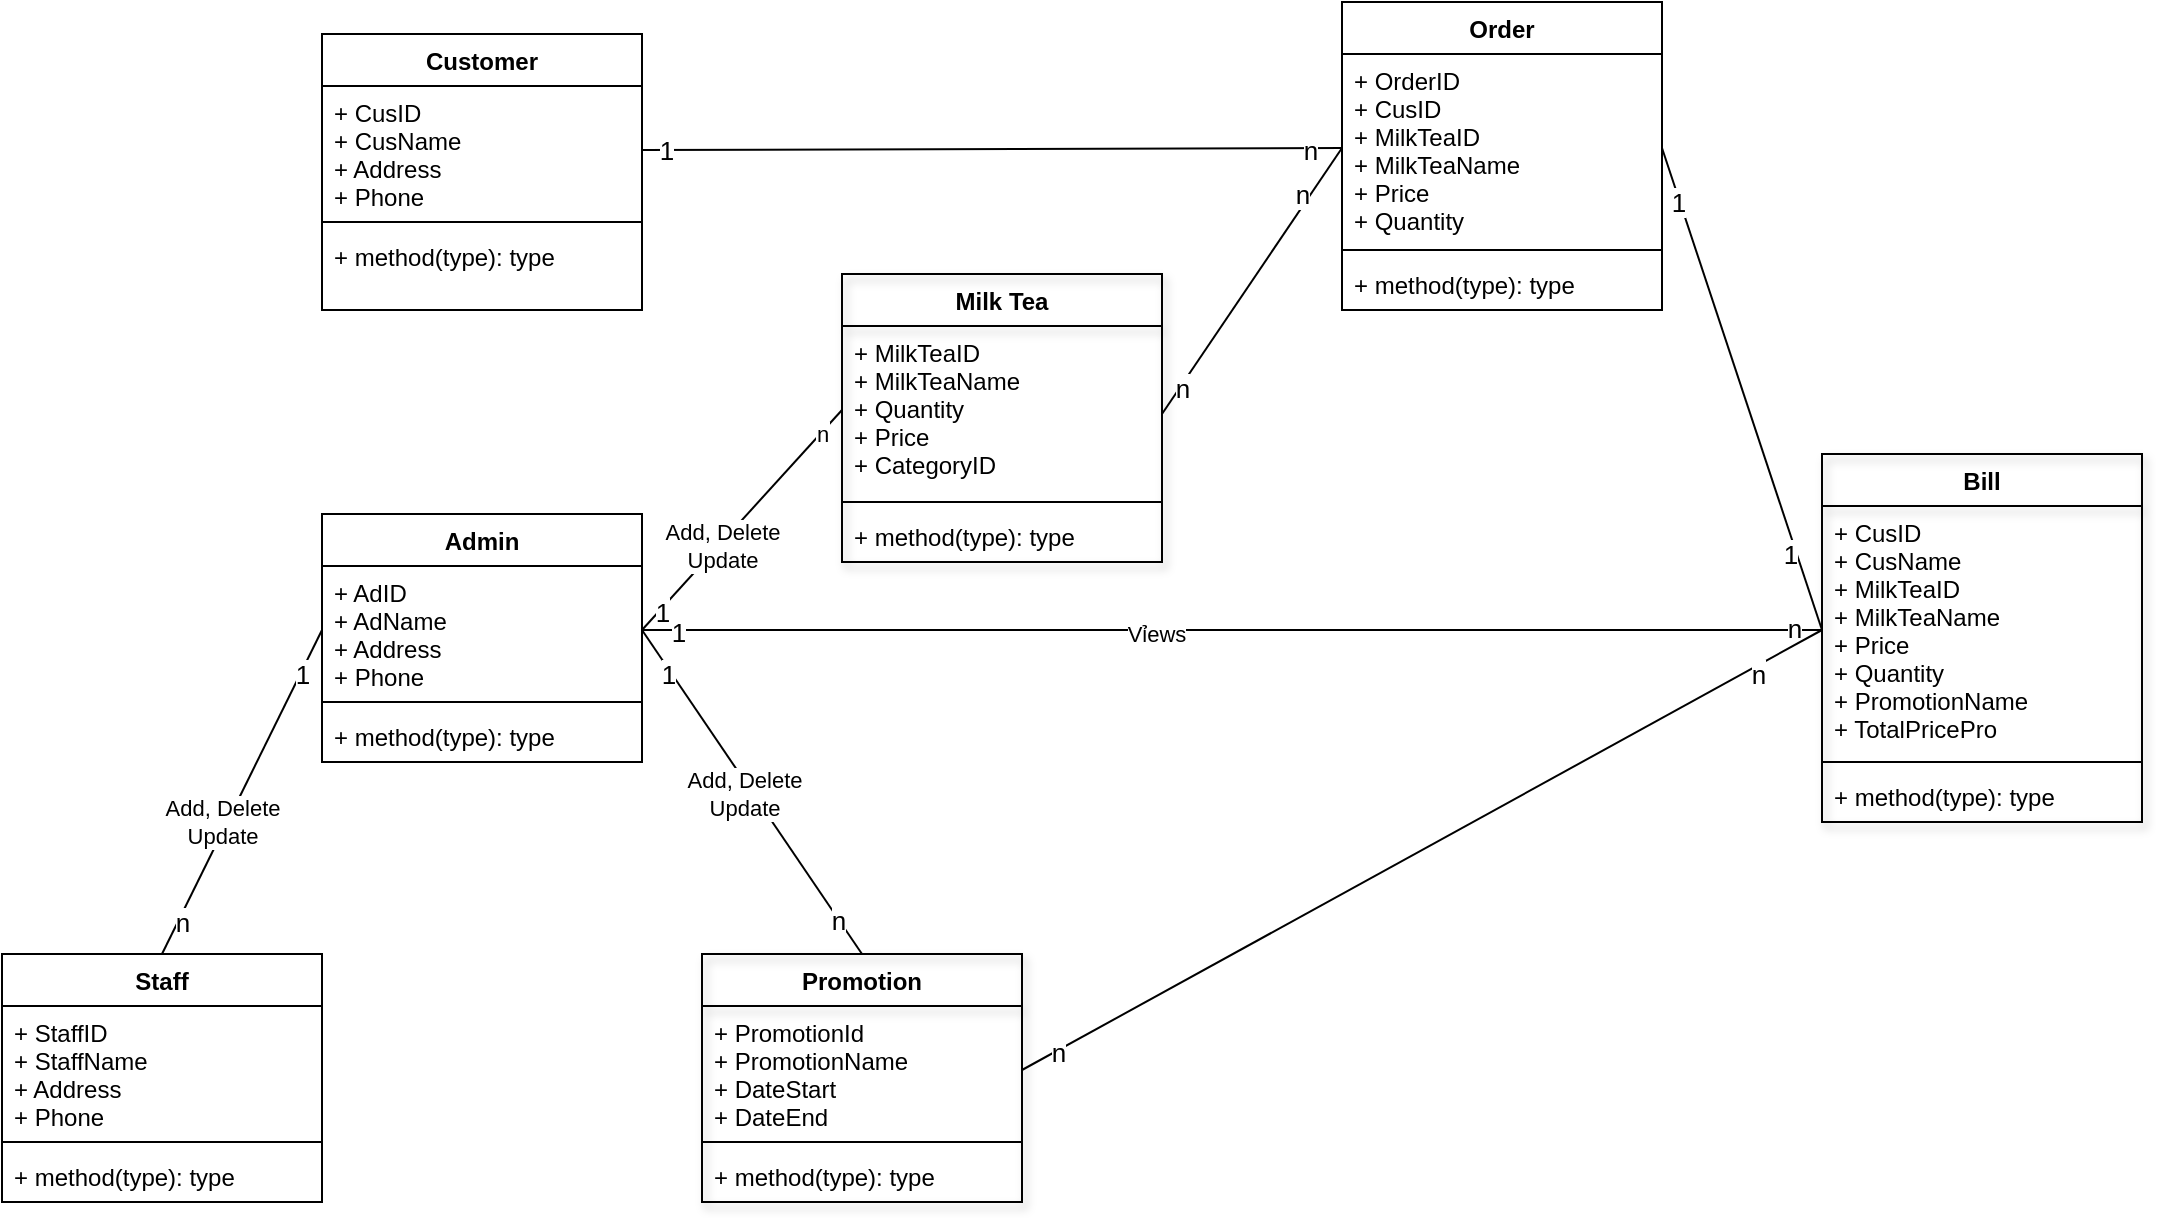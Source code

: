<mxfile version="14.4.8" type="github"><diagram id="Wpg0r3s-uTy8Wgfl4AOv" name="Page-1"><mxGraphModel dx="1422" dy="762" grid="1" gridSize="10" guides="1" tooltips="1" connect="1" arrows="1" fold="1" page="1" pageScale="1" pageWidth="1169" pageHeight="1654" math="0" shadow="0"><root><mxCell id="0"/><mxCell id="1" parent="0"/><mxCell id="pX4LxEEwmOCIOuasd6VW-74" value="Promotion" style="swimlane;fontStyle=1;align=center;verticalAlign=top;childLayout=stackLayout;horizontal=1;startSize=26;horizontalStack=0;resizeParent=1;resizeParentMax=0;resizeLast=0;collapsible=1;marginBottom=0;shadow=1;fillColor=none;" vertex="1" parent="1"><mxGeometry x="370" y="520" width="160" height="124" as="geometry"/></mxCell><mxCell id="pX4LxEEwmOCIOuasd6VW-75" value="+ PromotionId&#10;+ PromotionName&#10;+ DateStart&#10;+ DateEnd" style="text;strokeColor=none;fillColor=none;align=left;verticalAlign=top;spacingLeft=4;spacingRight=4;overflow=hidden;rotatable=0;points=[[0,0.5],[1,0.5]];portConstraint=eastwest;" vertex="1" parent="pX4LxEEwmOCIOuasd6VW-74"><mxGeometry y="26" width="160" height="64" as="geometry"/></mxCell><mxCell id="pX4LxEEwmOCIOuasd6VW-76" value="" style="line;strokeWidth=1;fillColor=none;align=left;verticalAlign=middle;spacingTop=-1;spacingLeft=3;spacingRight=3;rotatable=0;labelPosition=right;points=[];portConstraint=eastwest;" vertex="1" parent="pX4LxEEwmOCIOuasd6VW-74"><mxGeometry y="90" width="160" height="8" as="geometry"/></mxCell><mxCell id="pX4LxEEwmOCIOuasd6VW-77" value="+ method(type): type" style="text;strokeColor=none;fillColor=none;align=left;verticalAlign=top;spacingLeft=4;spacingRight=4;overflow=hidden;rotatable=0;points=[[0,0.5],[1,0.5]];portConstraint=eastwest;" vertex="1" parent="pX4LxEEwmOCIOuasd6VW-74"><mxGeometry y="98" width="160" height="26" as="geometry"/></mxCell><mxCell id="pX4LxEEwmOCIOuasd6VW-21" value="Admin" style="swimlane;fontStyle=1;align=center;verticalAlign=top;childLayout=stackLayout;horizontal=1;startSize=26;horizontalStack=0;resizeParent=1;resizeParentMax=0;resizeLast=0;collapsible=1;marginBottom=0;" vertex="1" parent="1"><mxGeometry x="180" y="300" width="160" height="124" as="geometry"/></mxCell><mxCell id="pX4LxEEwmOCIOuasd6VW-22" value="+ AdID&#10;+ AdName&#10;+ Address&#10;+ Phone" style="text;strokeColor=none;fillColor=none;align=left;verticalAlign=top;spacingLeft=4;spacingRight=4;overflow=hidden;rotatable=0;points=[[0,0.5],[1,0.5]];portConstraint=eastwest;" vertex="1" parent="pX4LxEEwmOCIOuasd6VW-21"><mxGeometry y="26" width="160" height="64" as="geometry"/></mxCell><mxCell id="pX4LxEEwmOCIOuasd6VW-23" value="" style="line;strokeWidth=1;fillColor=none;align=left;verticalAlign=middle;spacingTop=-1;spacingLeft=3;spacingRight=3;rotatable=0;labelPosition=right;points=[];portConstraint=eastwest;" vertex="1" parent="pX4LxEEwmOCIOuasd6VW-21"><mxGeometry y="90" width="160" height="8" as="geometry"/></mxCell><mxCell id="pX4LxEEwmOCIOuasd6VW-24" value="+ method(type): type" style="text;strokeColor=none;fillColor=none;align=left;verticalAlign=top;spacingLeft=4;spacingRight=4;overflow=hidden;rotatable=0;points=[[0,0.5],[1,0.5]];portConstraint=eastwest;" vertex="1" parent="pX4LxEEwmOCIOuasd6VW-21"><mxGeometry y="98" width="160" height="26" as="geometry"/></mxCell><object label="Customer" id="pX4LxEEwmOCIOuasd6VW-25"><mxCell style="swimlane;fontStyle=1;align=center;verticalAlign=top;childLayout=stackLayout;horizontal=1;startSize=26;horizontalStack=0;resizeParent=1;resizeParentMax=0;resizeLast=0;collapsible=1;marginBottom=0;metaEdit=1;" vertex="1" parent="1"><mxGeometry x="180" y="60" width="160" height="138" as="geometry"><mxRectangle x="80" y="60" width="90" height="26" as="alternateBounds"/></mxGeometry></mxCell></object><mxCell id="pX4LxEEwmOCIOuasd6VW-26" value="+ CusID&#10;+ CusName&#10;+ Address&#10;+ Phone" style="text;strokeColor=none;fillColor=none;align=left;verticalAlign=top;spacingLeft=4;spacingRight=4;overflow=hidden;rotatable=0;points=[[0,0.5],[1,0.5]];portConstraint=eastwest;" vertex="1" parent="pX4LxEEwmOCIOuasd6VW-25"><mxGeometry y="26" width="160" height="64" as="geometry"/></mxCell><mxCell id="pX4LxEEwmOCIOuasd6VW-27" value="" style="line;strokeWidth=1;fillColor=none;align=left;verticalAlign=middle;spacingTop=-1;spacingLeft=3;spacingRight=3;rotatable=0;labelPosition=right;points=[];portConstraint=eastwest;" vertex="1" parent="pX4LxEEwmOCIOuasd6VW-25"><mxGeometry y="90" width="160" height="8" as="geometry"/></mxCell><mxCell id="pX4LxEEwmOCIOuasd6VW-28" value="+ method(type): type" style="text;strokeColor=none;fillColor=none;align=left;verticalAlign=top;spacingLeft=4;spacingRight=4;overflow=hidden;rotatable=0;points=[[0,0.5],[1,0.5]];portConstraint=eastwest;shadow=1;" vertex="1" parent="pX4LxEEwmOCIOuasd6VW-25"><mxGeometry y="98" width="160" height="40" as="geometry"/></mxCell><mxCell id="pX4LxEEwmOCIOuasd6VW-33" value="Staff" style="swimlane;fontStyle=1;align=center;verticalAlign=top;childLayout=stackLayout;horizontal=1;startSize=26;horizontalStack=0;resizeParent=1;resizeParentMax=0;resizeLast=0;collapsible=1;marginBottom=0;" vertex="1" parent="1"><mxGeometry x="20" y="520" width="160" height="124" as="geometry"/></mxCell><mxCell id="pX4LxEEwmOCIOuasd6VW-34" value="+ StaffID&#10;+ StaffName&#10;+ Address&#10;+ Phone" style="text;strokeColor=none;fillColor=none;align=left;verticalAlign=top;spacingLeft=4;spacingRight=4;overflow=hidden;rotatable=0;points=[[0,0.5],[1,0.5]];portConstraint=eastwest;" vertex="1" parent="pX4LxEEwmOCIOuasd6VW-33"><mxGeometry y="26" width="160" height="64" as="geometry"/></mxCell><mxCell id="pX4LxEEwmOCIOuasd6VW-35" value="" style="line;strokeWidth=1;fillColor=none;align=left;verticalAlign=middle;spacingTop=-1;spacingLeft=3;spacingRight=3;rotatable=0;labelPosition=right;points=[];portConstraint=eastwest;" vertex="1" parent="pX4LxEEwmOCIOuasd6VW-33"><mxGeometry y="90" width="160" height="8" as="geometry"/></mxCell><mxCell id="pX4LxEEwmOCIOuasd6VW-36" value="+ method(type): type" style="text;strokeColor=none;fillColor=none;align=left;verticalAlign=top;spacingLeft=4;spacingRight=4;overflow=hidden;rotatable=0;points=[[0,0.5],[1,0.5]];portConstraint=eastwest;" vertex="1" parent="pX4LxEEwmOCIOuasd6VW-33"><mxGeometry y="98" width="160" height="26" as="geometry"/></mxCell><mxCell id="pX4LxEEwmOCIOuasd6VW-78" value="Milk Tea" style="swimlane;fontStyle=1;align=center;verticalAlign=top;childLayout=stackLayout;horizontal=1;startSize=26;horizontalStack=0;resizeParent=1;resizeParentMax=0;resizeLast=0;collapsible=1;marginBottom=0;shadow=1;fillColor=none;" vertex="1" parent="1"><mxGeometry x="440" y="180" width="160" height="144" as="geometry"/></mxCell><mxCell id="pX4LxEEwmOCIOuasd6VW-87" value="" style="endArrow=none;html=1;entryX=0;entryY=0.5;entryDx=0;entryDy=0;" edge="1" parent="pX4LxEEwmOCIOuasd6VW-78" target="pX4LxEEwmOCIOuasd6VW-38"><mxGeometry width="50" height="50" relative="1" as="geometry"><mxPoint x="160" y="70" as="sourcePoint"/><mxPoint x="160" y="-130" as="targetPoint"/></mxGeometry></mxCell><mxCell id="pX4LxEEwmOCIOuasd6VW-115" value="n" style="edgeLabel;html=1;align=center;verticalAlign=middle;resizable=0;points=[];fontSize=13;" vertex="1" connectable="0" parent="pX4LxEEwmOCIOuasd6VW-87"><mxGeometry x="-0.797" y="-1" relative="1" as="geometry"><mxPoint as="offset"/></mxGeometry></mxCell><mxCell id="pX4LxEEwmOCIOuasd6VW-116" value="n" style="edgeLabel;html=1;align=center;verticalAlign=middle;resizable=0;points=[];fontSize=13;" vertex="1" connectable="0" parent="pX4LxEEwmOCIOuasd6VW-87"><mxGeometry x="0.781" y="-3" relative="1" as="geometry"><mxPoint x="-12.63" y="6.75" as="offset"/></mxGeometry></mxCell><mxCell id="pX4LxEEwmOCIOuasd6VW-79" value="+ MilkTeaID&#10;+ MilkTeaName&#10;+ Quantity&#10;+ Price&#10;+ CategoryID " style="text;strokeColor=none;fillColor=none;align=left;verticalAlign=top;spacingLeft=4;spacingRight=4;overflow=hidden;rotatable=0;points=[[0,0.5],[1,0.5]];portConstraint=eastwest;" vertex="1" parent="pX4LxEEwmOCIOuasd6VW-78"><mxGeometry y="26" width="160" height="84" as="geometry"/></mxCell><mxCell id="pX4LxEEwmOCIOuasd6VW-80" value="" style="line;strokeWidth=1;fillColor=none;align=left;verticalAlign=middle;spacingTop=-1;spacingLeft=3;spacingRight=3;rotatable=0;labelPosition=right;points=[];portConstraint=eastwest;" vertex="1" parent="pX4LxEEwmOCIOuasd6VW-78"><mxGeometry y="110" width="160" height="8" as="geometry"/></mxCell><mxCell id="pX4LxEEwmOCIOuasd6VW-81" value="+ method(type): type" style="text;strokeColor=none;fillColor=none;align=left;verticalAlign=top;spacingLeft=4;spacingRight=4;overflow=hidden;rotatable=0;points=[[0,0.5],[1,0.5]];portConstraint=eastwest;" vertex="1" parent="pX4LxEEwmOCIOuasd6VW-78"><mxGeometry y="118" width="160" height="26" as="geometry"/></mxCell><mxCell id="pX4LxEEwmOCIOuasd6VW-37" value="Order" style="swimlane;fontStyle=1;align=center;verticalAlign=top;childLayout=stackLayout;horizontal=1;startSize=26;horizontalStack=0;resizeParent=1;resizeParentMax=0;resizeLast=0;collapsible=1;marginBottom=0;" vertex="1" parent="1"><mxGeometry x="690" y="44" width="160" height="154" as="geometry"/></mxCell><mxCell id="pX4LxEEwmOCIOuasd6VW-38" value="+ OrderID&#10;+ CusID&#10;+ MilkTeaID&#10;+ MilkTeaName&#10;+ Price&#10;+ Quantity" style="text;strokeColor=none;fillColor=none;align=left;verticalAlign=top;spacingLeft=4;spacingRight=4;overflow=hidden;rotatable=0;points=[[0,0.5],[1,0.5]];portConstraint=eastwest;" vertex="1" parent="pX4LxEEwmOCIOuasd6VW-37"><mxGeometry y="26" width="160" height="94" as="geometry"/></mxCell><mxCell id="pX4LxEEwmOCIOuasd6VW-39" value="" style="line;strokeWidth=1;fillColor=none;align=left;verticalAlign=middle;spacingTop=-1;spacingLeft=3;spacingRight=3;rotatable=0;labelPosition=right;points=[];portConstraint=eastwest;" vertex="1" parent="pX4LxEEwmOCIOuasd6VW-37"><mxGeometry y="120" width="160" height="8" as="geometry"/></mxCell><mxCell id="pX4LxEEwmOCIOuasd6VW-40" value="+ method(type): type" style="text;strokeColor=none;fillColor=none;align=left;verticalAlign=top;spacingLeft=4;spacingRight=4;overflow=hidden;rotatable=0;points=[[0,0.5],[1,0.5]];portConstraint=eastwest;" vertex="1" parent="pX4LxEEwmOCIOuasd6VW-37"><mxGeometry y="128" width="160" height="26" as="geometry"/></mxCell><mxCell id="pX4LxEEwmOCIOuasd6VW-82" value="Bill" style="swimlane;fontStyle=1;align=center;verticalAlign=top;childLayout=stackLayout;horizontal=1;startSize=26;horizontalStack=0;resizeParent=1;resizeParentMax=0;resizeLast=0;collapsible=1;marginBottom=0;shadow=1;fillColor=none;" vertex="1" parent="1"><mxGeometry x="930" y="270" width="160" height="184" as="geometry"/></mxCell><mxCell id="pX4LxEEwmOCIOuasd6VW-86" value="+ CusID&#10;+ CusName&#10;+ MilkTeaID&#10;+ MilkTeaName&#10;+ Price&#10;+ Quantity&#10;+ PromotionName&#10;+ TotalPricePro" style="text;strokeColor=none;fillColor=none;align=left;verticalAlign=top;spacingLeft=4;spacingRight=4;overflow=hidden;rotatable=0;points=[[0,0.5],[1,0.5]];portConstraint=eastwest;" vertex="1" parent="pX4LxEEwmOCIOuasd6VW-82"><mxGeometry y="26" width="160" height="124" as="geometry"/></mxCell><mxCell id="pX4LxEEwmOCIOuasd6VW-84" value="" style="line;strokeWidth=1;fillColor=none;align=left;verticalAlign=middle;spacingTop=-1;spacingLeft=3;spacingRight=3;rotatable=0;labelPosition=right;points=[];portConstraint=eastwest;" vertex="1" parent="pX4LxEEwmOCIOuasd6VW-82"><mxGeometry y="150" width="160" height="8" as="geometry"/></mxCell><mxCell id="pX4LxEEwmOCIOuasd6VW-85" value="+ method(type): type" style="text;strokeColor=none;fillColor=none;align=left;verticalAlign=top;spacingLeft=4;spacingRight=4;overflow=hidden;rotatable=0;points=[[0,0.5],[1,0.5]];portConstraint=eastwest;" vertex="1" parent="pX4LxEEwmOCIOuasd6VW-82"><mxGeometry y="158" width="160" height="26" as="geometry"/></mxCell><mxCell id="pX4LxEEwmOCIOuasd6VW-88" value="" style="endArrow=none;html=1;entryX=0;entryY=0.5;entryDx=0;entryDy=0;exitX=1;exitY=0.5;exitDx=0;exitDy=0;" edge="1" parent="1" source="pX4LxEEwmOCIOuasd6VW-38" target="pX4LxEEwmOCIOuasd6VW-86"><mxGeometry width="50" height="50" relative="1" as="geometry"><mxPoint x="720" y="120" as="sourcePoint"/><mxPoint x="770" y="70" as="targetPoint"/></mxGeometry></mxCell><mxCell id="pX4LxEEwmOCIOuasd6VW-110" value="1" style="edgeLabel;html=1;align=center;verticalAlign=middle;resizable=0;points=[];fontSize=13;" vertex="1" connectable="0" parent="pX4LxEEwmOCIOuasd6VW-88"><mxGeometry x="-0.779" y="-1" relative="1" as="geometry"><mxPoint as="offset"/></mxGeometry></mxCell><mxCell id="pX4LxEEwmOCIOuasd6VW-111" value="1" style="edgeLabel;html=1;align=center;verticalAlign=middle;resizable=0;points=[];fontSize=13;" vertex="1" connectable="0" parent="pX4LxEEwmOCIOuasd6VW-88"><mxGeometry x="0.675" y="-3" relative="1" as="geometry"><mxPoint as="offset"/></mxGeometry></mxCell><mxCell id="pX4LxEEwmOCIOuasd6VW-89" value="" style="endArrow=none;html=1;exitX=1;exitY=0.5;exitDx=0;exitDy=0;entryX=0;entryY=0.5;entryDx=0;entryDy=0;" edge="1" parent="1" source="pX4LxEEwmOCIOuasd6VW-26" target="pX4LxEEwmOCIOuasd6VW-38"><mxGeometry width="50" height="50" relative="1" as="geometry"><mxPoint x="380" y="120" as="sourcePoint"/><mxPoint x="430" y="70" as="targetPoint"/></mxGeometry></mxCell><mxCell id="pX4LxEEwmOCIOuasd6VW-100" value="1" style="edgeLabel;html=1;align=center;verticalAlign=middle;resizable=0;points=[];fontSize=13;" vertex="1" connectable="0" parent="pX4LxEEwmOCIOuasd6VW-89"><mxGeometry x="-0.933" relative="1" as="geometry"><mxPoint as="offset"/></mxGeometry></mxCell><mxCell id="pX4LxEEwmOCIOuasd6VW-101" value="n" style="edgeLabel;html=1;align=center;verticalAlign=middle;resizable=0;points=[];fontSize=13;" vertex="1" connectable="0" parent="pX4LxEEwmOCIOuasd6VW-89"><mxGeometry x="0.909" y="-1" relative="1" as="geometry"><mxPoint as="offset"/></mxGeometry></mxCell><mxCell id="pX4LxEEwmOCIOuasd6VW-90" value="" style="endArrow=none;html=1;entryX=1;entryY=0.5;entryDx=0;entryDy=0;exitX=0.5;exitY=0;exitDx=0;exitDy=0;" edge="1" parent="1" source="pX4LxEEwmOCIOuasd6VW-74" target="pX4LxEEwmOCIOuasd6VW-22"><mxGeometry width="50" height="50" relative="1" as="geometry"><mxPoint x="400" y="520" as="sourcePoint"/><mxPoint x="450" y="470" as="targetPoint"/></mxGeometry></mxCell><mxCell id="pX4LxEEwmOCIOuasd6VW-106" value="1" style="edgeLabel;html=1;align=center;verticalAlign=middle;resizable=0;points=[];fontSize=13;" vertex="1" connectable="0" parent="pX4LxEEwmOCIOuasd6VW-90"><mxGeometry x="0.748" y="1" relative="1" as="geometry"><mxPoint y="1" as="offset"/></mxGeometry></mxCell><mxCell id="pX4LxEEwmOCIOuasd6VW-107" value="n" style="edgeLabel;html=1;align=center;verticalAlign=middle;resizable=0;points=[];fontSize=13;" vertex="1" connectable="0" parent="pX4LxEEwmOCIOuasd6VW-90"><mxGeometry x="-0.787" relative="1" as="geometry"><mxPoint as="offset"/></mxGeometry></mxCell><mxCell id="pX4LxEEwmOCIOuasd6VW-91" value="" style="endArrow=none;html=1;entryX=0;entryY=0.5;entryDx=0;entryDy=0;exitX=1;exitY=0.5;exitDx=0;exitDy=0;" edge="1" parent="1" source="pX4LxEEwmOCIOuasd6VW-22" target="pX4LxEEwmOCIOuasd6VW-86"><mxGeometry width="50" height="50" relative="1" as="geometry"><mxPoint x="340" y="330" as="sourcePoint"/><mxPoint x="390" y="280" as="targetPoint"/></mxGeometry></mxCell><mxCell id="pX4LxEEwmOCIOuasd6VW-97" value="Vỉews" style="edgeLabel;html=1;align=center;verticalAlign=middle;resizable=0;points=[];" vertex="1" connectable="0" parent="pX4LxEEwmOCIOuasd6VW-91"><mxGeometry x="-0.129" y="-2" relative="1" as="geometry"><mxPoint as="offset"/></mxGeometry></mxCell><mxCell id="pX4LxEEwmOCIOuasd6VW-98" value="1" style="edgeLabel;html=1;align=center;verticalAlign=middle;resizable=0;points=[];fontSize=13;" vertex="1" connectable="0" parent="pX4LxEEwmOCIOuasd6VW-91"><mxGeometry x="-0.939" y="-1" relative="1" as="geometry"><mxPoint as="offset"/></mxGeometry></mxCell><mxCell id="pX4LxEEwmOCIOuasd6VW-99" value="n" style="edgeLabel;html=1;align=center;verticalAlign=middle;resizable=0;points=[];fontSize=13;" vertex="1" connectable="0" parent="pX4LxEEwmOCIOuasd6VW-91"><mxGeometry x="0.953" y="1" relative="1" as="geometry"><mxPoint as="offset"/></mxGeometry></mxCell><mxCell id="pX4LxEEwmOCIOuasd6VW-92" value="" style="endArrow=none;html=1;exitX=1;exitY=0.5;exitDx=0;exitDy=0;entryX=0;entryY=0.5;entryDx=0;entryDy=0;" edge="1" parent="1" source="pX4LxEEwmOCIOuasd6VW-22" target="pX4LxEEwmOCIOuasd6VW-79"><mxGeometry width="50" height="50" relative="1" as="geometry"><mxPoint x="260" y="358" as="sourcePoint"/><mxPoint x="390" y="290" as="targetPoint"/></mxGeometry></mxCell><mxCell id="pX4LxEEwmOCIOuasd6VW-102" value="1" style="edgeLabel;html=1;align=center;verticalAlign=middle;resizable=0;points=[];fontSize=13;" vertex="1" connectable="0" parent="pX4LxEEwmOCIOuasd6VW-92"><mxGeometry x="-0.81" y="-1" relative="1" as="geometry"><mxPoint as="offset"/></mxGeometry></mxCell><mxCell id="pX4LxEEwmOCIOuasd6VW-103" value="n" style="edgeLabel;html=1;align=center;verticalAlign=middle;resizable=0;points=[];" vertex="1" connectable="0" parent="pX4LxEEwmOCIOuasd6VW-92"><mxGeometry x="0.816" y="-4" relative="1" as="geometry"><mxPoint x="-3.77" y="-0.8" as="offset"/></mxGeometry></mxCell><mxCell id="pX4LxEEwmOCIOuasd6VW-104" value="Add, Delete&lt;br&gt;Update" style="edgeLabel;html=1;align=center;verticalAlign=middle;resizable=0;points=[];" vertex="1" connectable="0" parent="pX4LxEEwmOCIOuasd6VW-92"><mxGeometry x="-0.21" y="-1" relative="1" as="geometry"><mxPoint as="offset"/></mxGeometry></mxCell><mxCell id="pX4LxEEwmOCIOuasd6VW-95" value="" style="endArrow=none;html=1;exitX=0.5;exitY=0;exitDx=0;exitDy=0;entryX=0;entryY=0.5;entryDx=0;entryDy=0;" edge="1" parent="1" source="pX4LxEEwmOCIOuasd6VW-33" target="pX4LxEEwmOCIOuasd6VW-22"><mxGeometry width="50" height="50" relative="1" as="geometry"><mxPoint x="100" y="494" as="sourcePoint"/><mxPoint x="150" y="444" as="targetPoint"/></mxGeometry></mxCell><mxCell id="pX4LxEEwmOCIOuasd6VW-113" value="1" style="edgeLabel;html=1;align=center;verticalAlign=middle;resizable=0;points=[];fontSize=13;" vertex="1" connectable="0" parent="pX4LxEEwmOCIOuasd6VW-95"><mxGeometry x="0.837" y="-2" relative="1" as="geometry"><mxPoint x="-5.29" y="7.96" as="offset"/></mxGeometry></mxCell><mxCell id="pX4LxEEwmOCIOuasd6VW-114" value="n" style="edgeLabel;html=1;align=center;verticalAlign=middle;resizable=0;points=[];fontSize=13;" vertex="1" connectable="0" parent="pX4LxEEwmOCIOuasd6VW-95"><mxGeometry x="-0.787" y="-1" relative="1" as="geometry"><mxPoint as="offset"/></mxGeometry></mxCell><mxCell id="pX4LxEEwmOCIOuasd6VW-96" value="" style="endArrow=none;html=1;entryX=0;entryY=0.5;entryDx=0;entryDy=0;exitX=1;exitY=0.5;exitDx=0;exitDy=0;" edge="1" parent="1" source="pX4LxEEwmOCIOuasd6VW-75" target="pX4LxEEwmOCIOuasd6VW-86"><mxGeometry width="50" height="50" relative="1" as="geometry"><mxPoint x="530" y="580" as="sourcePoint"/><mxPoint x="580" y="530" as="targetPoint"/></mxGeometry></mxCell><mxCell id="pX4LxEEwmOCIOuasd6VW-108" value="n" style="edgeLabel;html=1;align=center;verticalAlign=middle;resizable=0;points=[];fontSize=13;" vertex="1" connectable="0" parent="pX4LxEEwmOCIOuasd6VW-96"><mxGeometry x="-0.912" y="-1" relative="1" as="geometry"><mxPoint as="offset"/></mxGeometry></mxCell><mxCell id="pX4LxEEwmOCIOuasd6VW-109" value="n" style="edgeLabel;html=1;align=center;verticalAlign=middle;resizable=0;points=[];fontSize=13;" vertex="1" connectable="0" parent="pX4LxEEwmOCIOuasd6VW-96"><mxGeometry x="0.831" y="-4" relative="1" as="geometry"><mxPoint as="offset"/></mxGeometry></mxCell><mxCell id="pX4LxEEwmOCIOuasd6VW-105" value="Add, Delete&lt;br&gt;Update" style="edgeLabel;html=1;align=center;verticalAlign=middle;resizable=0;points=[];" vertex="1" connectable="0" parent="1"><mxGeometry x="390.428" y="439.996" as="geometry"/></mxCell><mxCell id="pX4LxEEwmOCIOuasd6VW-112" value="Add, Delete&lt;br&gt;Update" style="edgeLabel;html=1;align=center;verticalAlign=middle;resizable=0;points=[];" vertex="1" connectable="0" parent="1"><mxGeometry x="129.998" y="453.996" as="geometry"/></mxCell></root></mxGraphModel></diagram></mxfile>